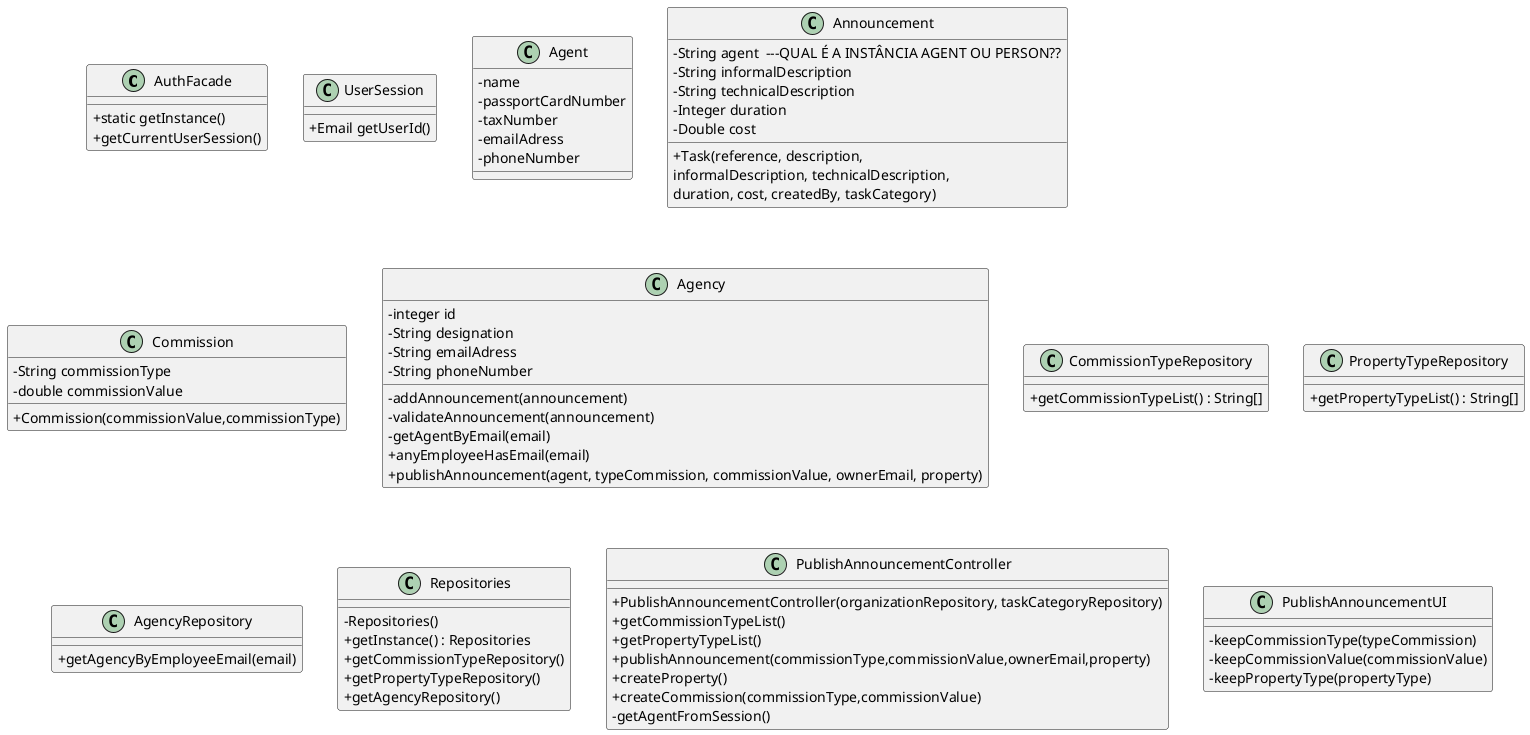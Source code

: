 @startuml
'skinparam monochrome true
skinparam packageStyle rectangle
skinparam shadowing false
skinparam linetype polyline
'skinparam linetype orto

skinparam classAttributeIconSize 0

'left to right direction

class AuthFacade
{
    + static getInstance()
    + getCurrentUserSession()
}

class UserSession
{
    +Email getUserId()
}

class Agent {
    - name
    - passportCardNumber
    - taxNumber
    - emailAdress
    - phoneNumber
}

class Announcement {
    - String agent  ---QUAL É A INSTÂNCIA AGENT OU PERSON??
    - String informalDescription
    - String technicalDescription
    - Integer duration
    - Double cost

    + Task(reference, description,\ninformalDescription, technicalDescription,\nduration, cost, createdBy, taskCategory)
}
class Commission {
- String commissionType
- double commissionValue

+ Commission(commissionValue,commissionType)
}

class Agency {
    - integer id
    - String designation
    - String emailAdress
    - String phoneNumber

    - addAnnouncement(announcement)
    - validateAnnouncement(announcement)
    - getAgentByEmail(email)
    + anyEmployeeHasEmail(email)
    + publishAnnouncement(agent, typeCommission, commissionValue, ownerEmail, property)
}

class CommissionTypeRepository {
    + getCommissionTypeList() : String[]
}
class PropertyTypeRepository {
    + getPropertyTypeList() : String[]
}

class AgencyRepository {
    + getAgencyByEmployeeEmail(email)
}

class Repositories {
    - Repositories()
    + getInstance() : Repositories
    + getCommissionTypeRepository()
    + getPropertyTypeRepository()
    + getAgencyRepository()
}

class PublishAnnouncementController {
    + PublishAnnouncementController(organizationRepository, taskCategoryRepository)
    + getCommissionTypeList()
    + getPropertyTypeList()
    + publishAnnouncement(commissionType,commissionValue,ownerEmail,property)
    + createProperty()
    + createCommission(commissionType,commissionValue)
    - getAgentFromSession()
}



class PublishAnnouncementUI {
- keepCommissionType(typeCommission)
- keepCommissionValue(commissionValue)
- keepPropertyType(propertyType)
}


@enduml